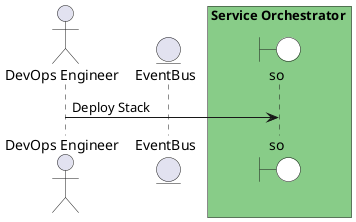 @startuml

actor "DevOps Engineer"


entity EventBus

box Service Orchestrator #88cc88
    boundary so #white
end box



"DevOps Engineer" -> so: Deploy Stack



@enduml
